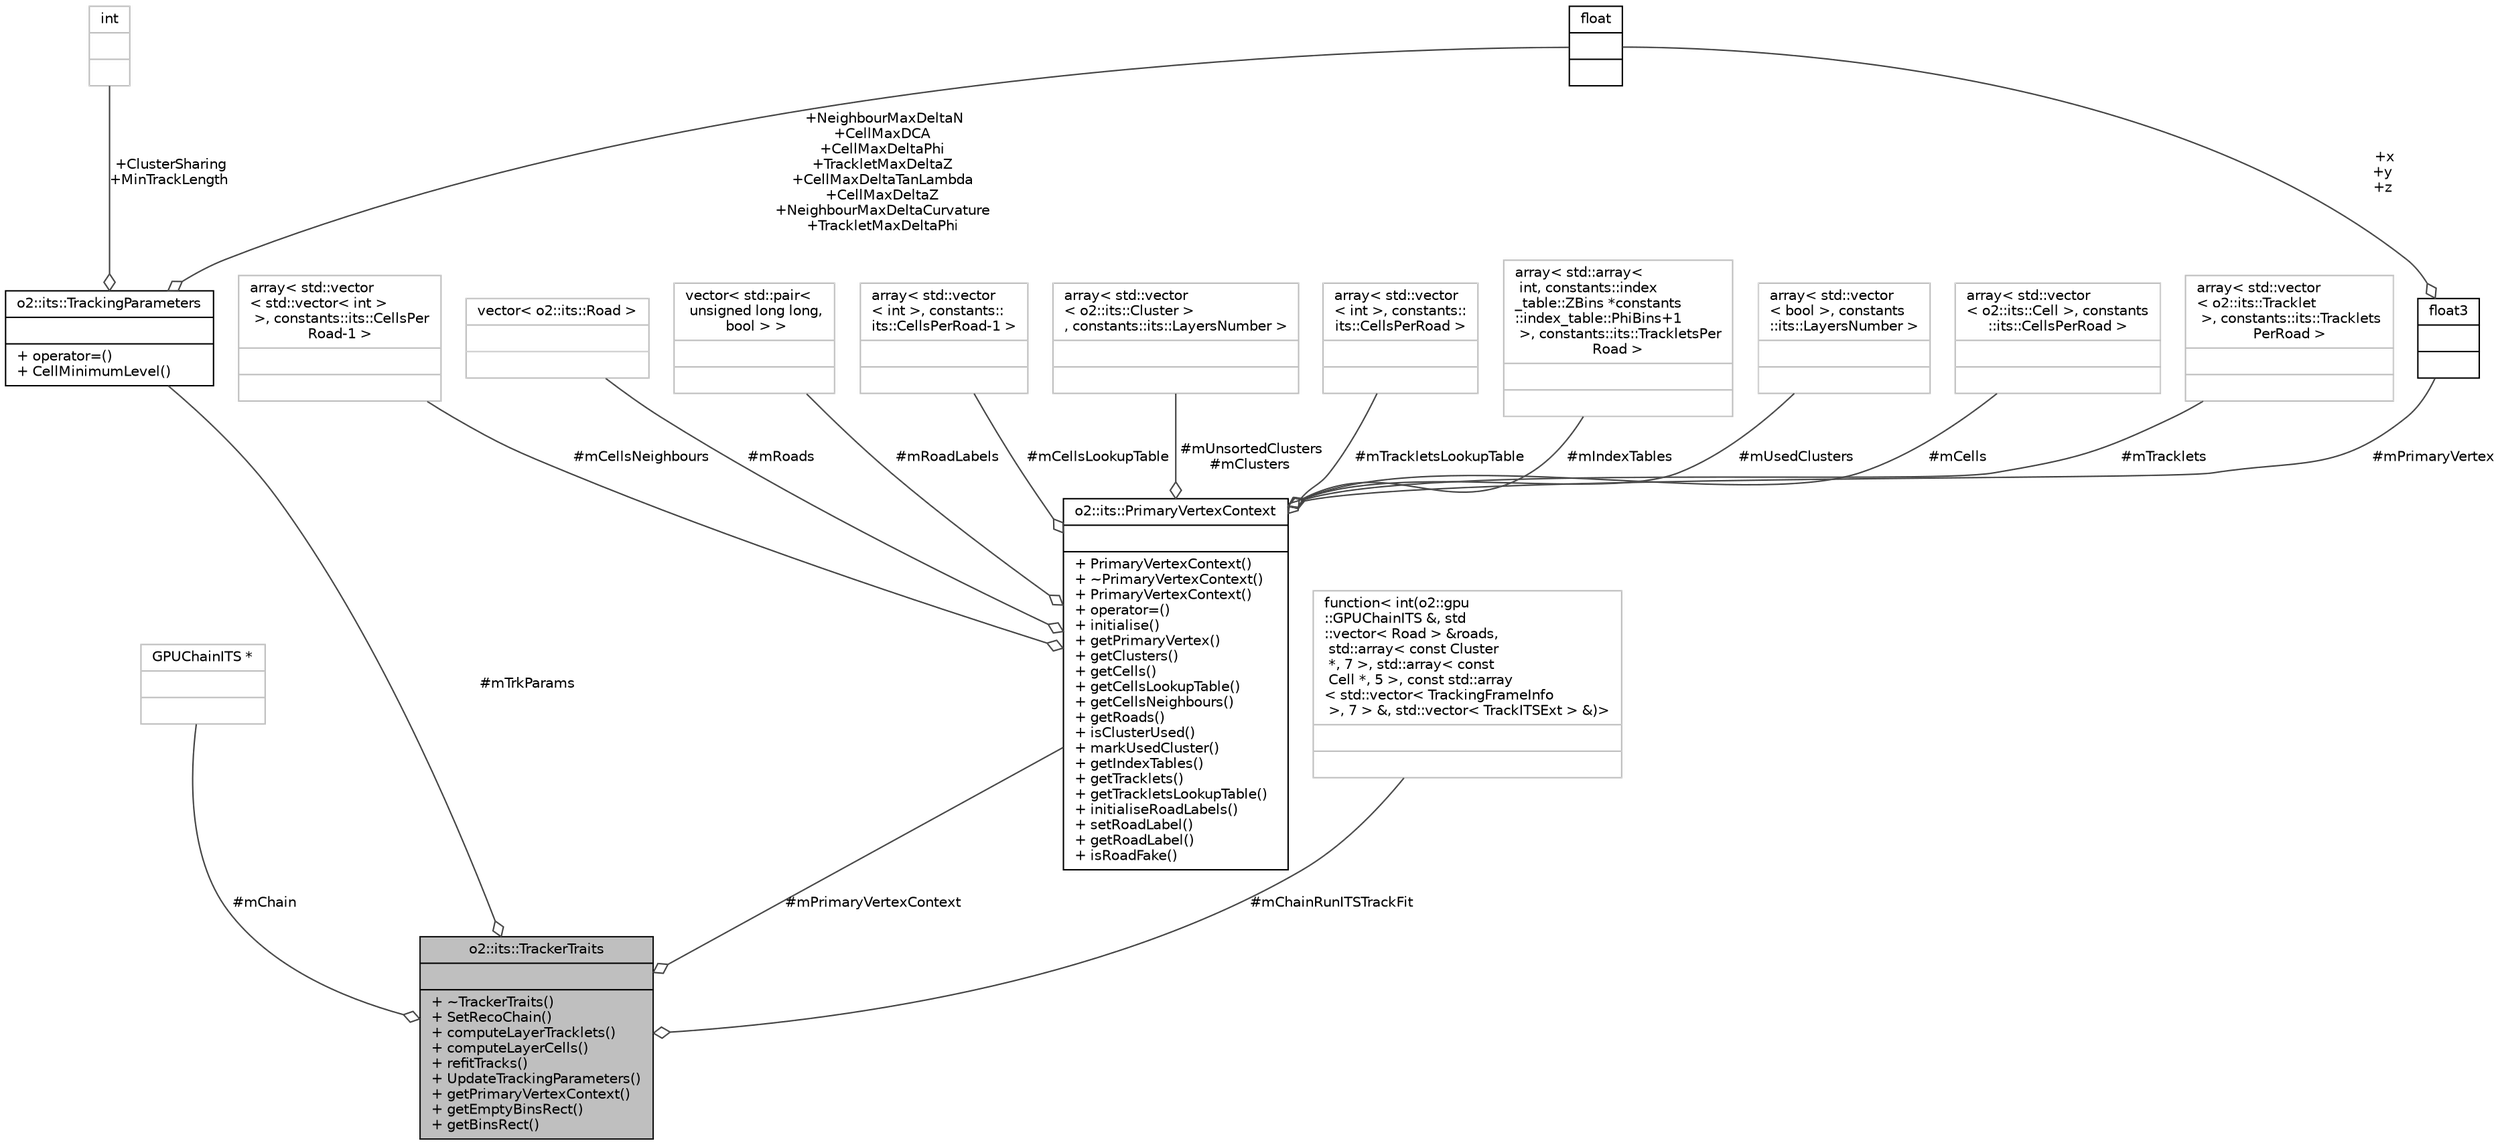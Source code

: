 digraph "o2::its::TrackerTraits"
{
 // INTERACTIVE_SVG=YES
  bgcolor="transparent";
  edge [fontname="Helvetica",fontsize="10",labelfontname="Helvetica",labelfontsize="10"];
  node [fontname="Helvetica",fontsize="10",shape=record];
  Node1 [label="{o2::its::TrackerTraits\n||+ ~TrackerTraits()\l+ SetRecoChain()\l+ computeLayerTracklets()\l+ computeLayerCells()\l+ refitTracks()\l+ UpdateTrackingParameters()\l+ getPrimaryVertexContext()\l+ getEmptyBinsRect()\l+ getBinsRect()\l}",height=0.2,width=0.4,color="black", fillcolor="grey75", style="filled", fontcolor="black"];
  Node2 -> Node1 [color="grey25",fontsize="10",style="solid",label=" #mChain" ,arrowhead="odiamond",fontname="Helvetica"];
  Node2 [label="{GPUChainITS *\n||}",height=0.2,width=0.4,color="grey75"];
  Node3 -> Node1 [color="grey25",fontsize="10",style="solid",label=" #mTrkParams" ,arrowhead="odiamond",fontname="Helvetica"];
  Node3 [label="{o2::its::TrackingParameters\n||+ operator=()\l+ CellMinimumLevel()\l}",height=0.2,width=0.4,color="black",URL="$d2/db0/structo2_1_1its_1_1TrackingParameters.html"];
  Node4 -> Node3 [color="grey25",fontsize="10",style="solid",label=" +NeighbourMaxDeltaN\n+CellMaxDCA\n+CellMaxDeltaPhi\n+TrackletMaxDeltaZ\n+CellMaxDeltaTanLambda\n+CellMaxDeltaZ\n+NeighbourMaxDeltaCurvature\n+TrackletMaxDeltaPhi" ,arrowhead="odiamond",fontname="Helvetica"];
  Node4 [label="{float\n||}",height=0.2,width=0.4,color="black",URL="$d4/dc3/classfloat.html"];
  Node5 -> Node3 [color="grey25",fontsize="10",style="solid",label=" +ClusterSharing\n+MinTrackLength" ,arrowhead="odiamond",fontname="Helvetica"];
  Node5 [label="{int\n||}",height=0.2,width=0.4,color="grey75"];
  Node6 -> Node1 [color="grey25",fontsize="10",style="solid",label=" #mChainRunITSTrackFit" ,arrowhead="odiamond",fontname="Helvetica"];
  Node6 [label="{function\< int(o2::gpu\l::GPUChainITS &, std\l::vector\< Road \> &roads,\l std::array\< const Cluster\l *, 7 \>, std::array\< const\l Cell *, 5 \>, const std::array\l\< std::vector\< TrackingFrameInfo\l \>, 7 \> &, std::vector\< TrackITSExt \> &)\>\n||}",height=0.2,width=0.4,color="grey75"];
  Node7 -> Node1 [color="grey25",fontsize="10",style="solid",label=" #mPrimaryVertexContext" ,arrowhead="odiamond",fontname="Helvetica"];
  Node7 [label="{o2::its::PrimaryVertexContext\n||+ PrimaryVertexContext()\l+ ~PrimaryVertexContext()\l+ PrimaryVertexContext()\l+ operator=()\l+ initialise()\l+ getPrimaryVertex()\l+ getClusters()\l+ getCells()\l+ getCellsLookupTable()\l+ getCellsNeighbours()\l+ getRoads()\l+ isClusterUsed()\l+ markUsedCluster()\l+ getIndexTables()\l+ getTracklets()\l+ getTrackletsLookupTable()\l+ initialiseRoadLabels()\l+ setRoadLabel()\l+ getRoadLabel()\l+ isRoadFake()\l}",height=0.2,width=0.4,color="black",URL="$df/dde/classo2_1_1its_1_1PrimaryVertexContext.html"];
  Node8 -> Node7 [color="grey25",fontsize="10",style="solid",label=" #mCellsNeighbours" ,arrowhead="odiamond",fontname="Helvetica"];
  Node8 [label="{array\< std::vector\l\< std::vector\< int \>\l \>, constants::its::CellsPer\lRoad-1 \>\n||}",height=0.2,width=0.4,color="grey75"];
  Node9 -> Node7 [color="grey25",fontsize="10",style="solid",label=" #mRoads" ,arrowhead="odiamond",fontname="Helvetica"];
  Node9 [label="{vector\< o2::its::Road \>\n||}",height=0.2,width=0.4,color="grey75"];
  Node10 -> Node7 [color="grey25",fontsize="10",style="solid",label=" #mRoadLabels" ,arrowhead="odiamond",fontname="Helvetica"];
  Node10 [label="{vector\< std::pair\<\l unsigned long long,\l bool \> \>\n||}",height=0.2,width=0.4,color="grey75"];
  Node11 -> Node7 [color="grey25",fontsize="10",style="solid",label=" #mCellsLookupTable" ,arrowhead="odiamond",fontname="Helvetica"];
  Node11 [label="{array\< std::vector\l\< int \>, constants::\lits::CellsPerRoad-1 \>\n||}",height=0.2,width=0.4,color="grey75"];
  Node12 -> Node7 [color="grey25",fontsize="10",style="solid",label=" #mUnsortedClusters\n#mClusters" ,arrowhead="odiamond",fontname="Helvetica"];
  Node12 [label="{array\< std::vector\l\< o2::its::Cluster \>\l, constants::its::LayersNumber \>\n||}",height=0.2,width=0.4,color="grey75"];
  Node13 -> Node7 [color="grey25",fontsize="10",style="solid",label=" #mTrackletsLookupTable" ,arrowhead="odiamond",fontname="Helvetica"];
  Node13 [label="{array\< std::vector\l\< int \>, constants::\lits::CellsPerRoad \>\n||}",height=0.2,width=0.4,color="grey75"];
  Node14 -> Node7 [color="grey25",fontsize="10",style="solid",label=" #mIndexTables" ,arrowhead="odiamond",fontname="Helvetica"];
  Node14 [label="{array\< std::array\<\l int, constants::index\l_table::ZBins *constants\l::index_table::PhiBins+1\l \>, constants::its::TrackletsPer\lRoad \>\n||}",height=0.2,width=0.4,color="grey75"];
  Node15 -> Node7 [color="grey25",fontsize="10",style="solid",label=" #mUsedClusters" ,arrowhead="odiamond",fontname="Helvetica"];
  Node15 [label="{array\< std::vector\l\< bool \>, constants\l::its::LayersNumber \>\n||}",height=0.2,width=0.4,color="grey75"];
  Node16 -> Node7 [color="grey25",fontsize="10",style="solid",label=" #mPrimaryVertex" ,arrowhead="odiamond",fontname="Helvetica"];
  Node16 [label="{float3\n||}",height=0.2,width=0.4,color="black",URL="$d9/d19/structfloat3.html"];
  Node4 -> Node16 [color="grey25",fontsize="10",style="solid",label=" +x\n+y\n+z" ,arrowhead="odiamond",fontname="Helvetica"];
  Node17 -> Node7 [color="grey25",fontsize="10",style="solid",label=" #mCells" ,arrowhead="odiamond",fontname="Helvetica"];
  Node17 [label="{array\< std::vector\l\< o2::its::Cell \>, constants\l::its::CellsPerRoad \>\n||}",height=0.2,width=0.4,color="grey75"];
  Node18 -> Node7 [color="grey25",fontsize="10",style="solid",label=" #mTracklets" ,arrowhead="odiamond",fontname="Helvetica"];
  Node18 [label="{array\< std::vector\l\< o2::its::Tracklet\l \>, constants::its::Tracklets\lPerRoad \>\n||}",height=0.2,width=0.4,color="grey75"];
}
